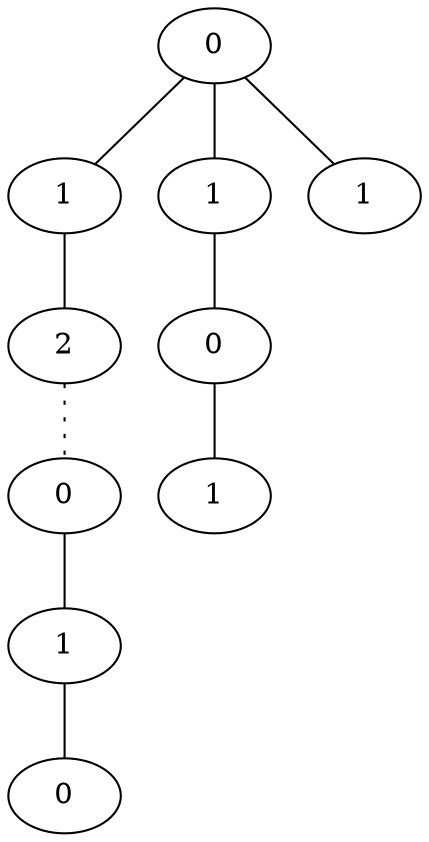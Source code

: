 graph {
a0[label=0];
a1[label=1];
a2[label=2];
a3[label=0];
a4[label=1];
a5[label=0];
a6[label=1];
a7[label=0];
a8[label=1];
a9[label=1];
a0 -- a1;
a0 -- a6;
a0 -- a9;
a1 -- a2;
a2 -- a3 [style=dotted];
a3 -- a4;
a4 -- a5;
a6 -- a7;
a7 -- a8;
}

